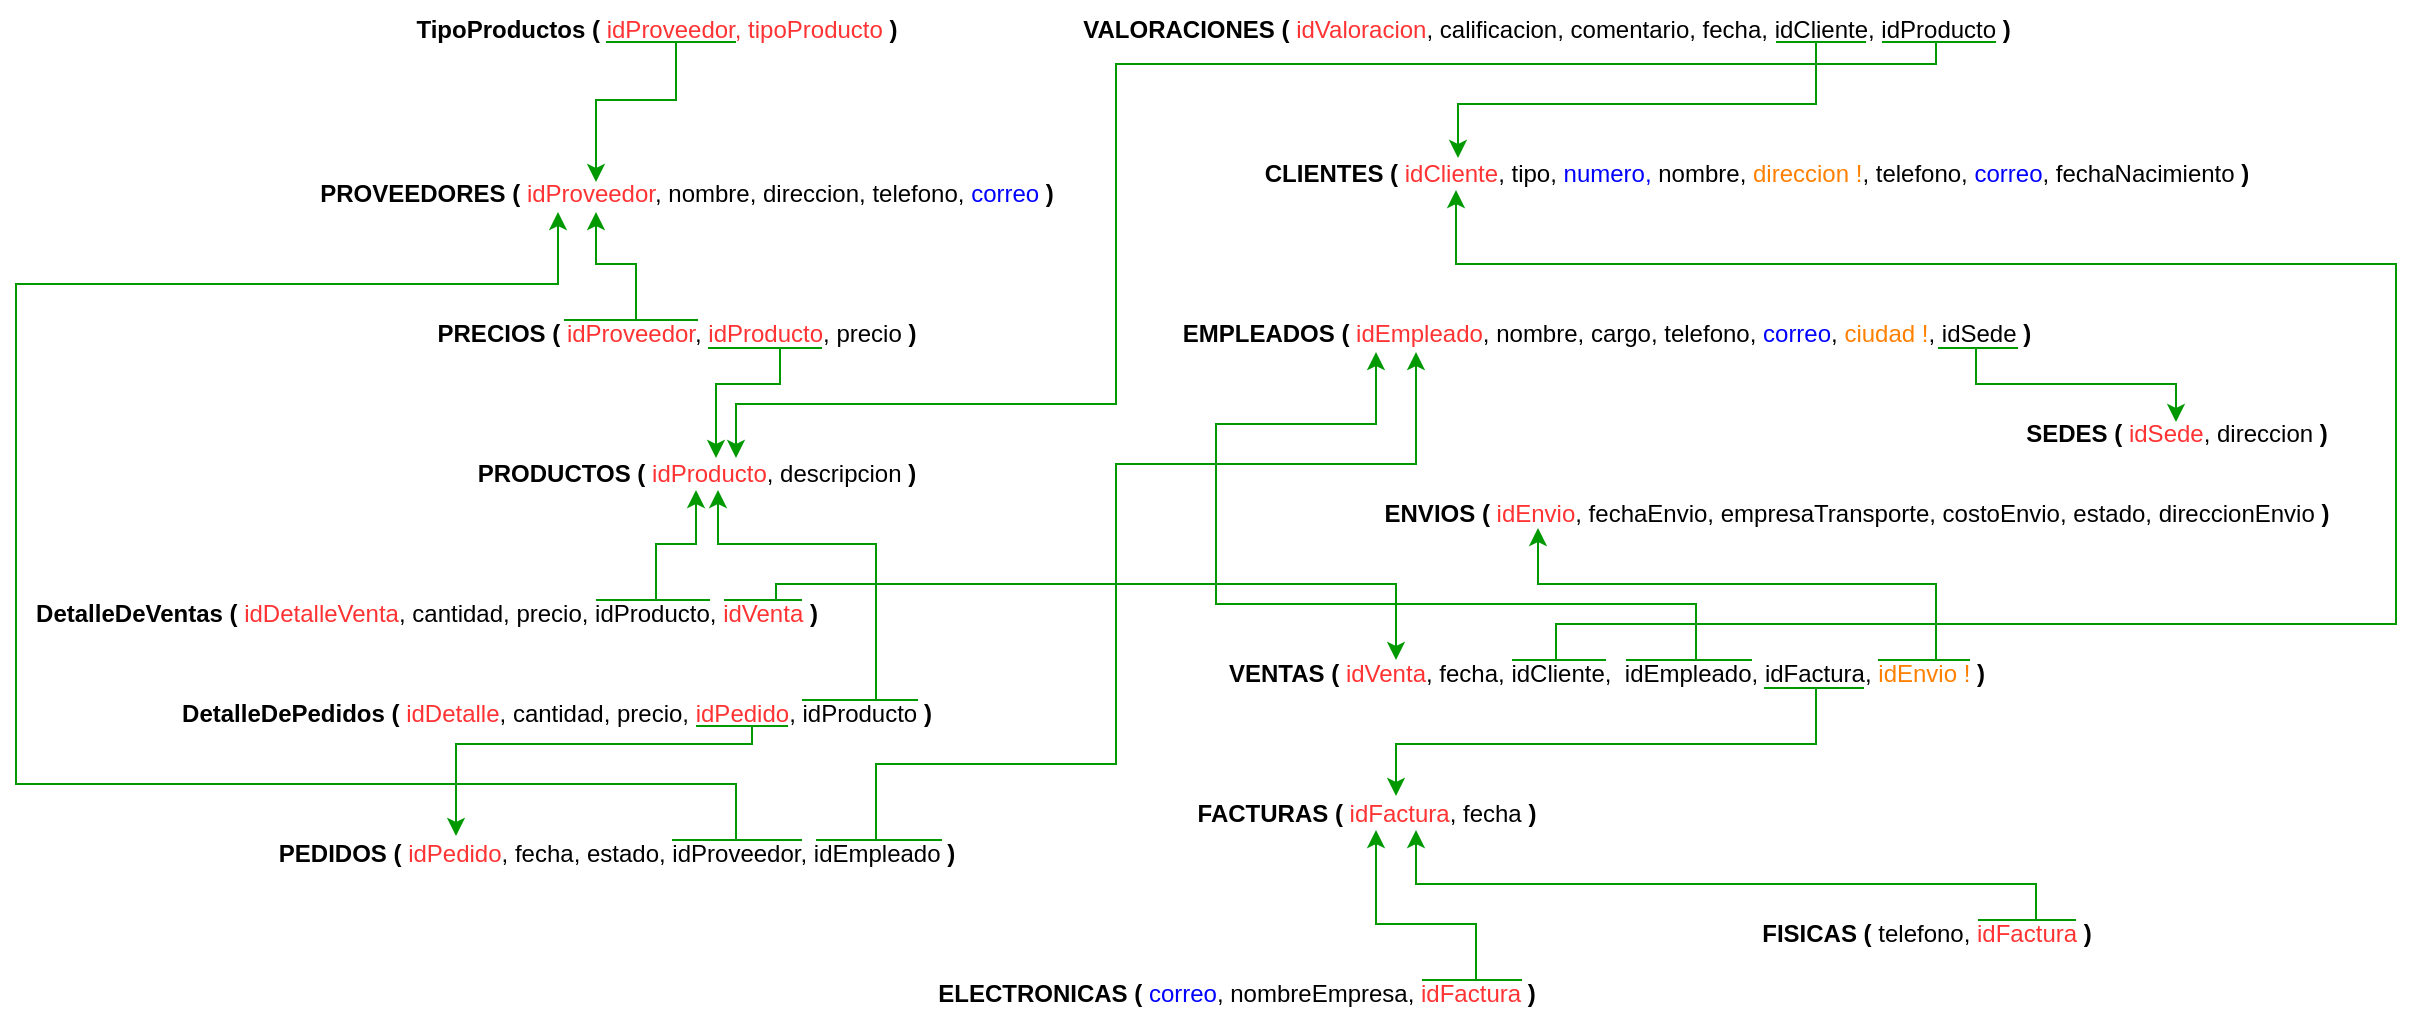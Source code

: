 <mxfile version="26.2.9">
  <diagram name="Page-1" id="a6hCzc8yaD9OQVKGl5Rp">
    <mxGraphModel dx="2327" dy="671" grid="1" gridSize="10" guides="1" tooltips="1" connect="1" arrows="1" fold="1" page="1" pageScale="1" pageWidth="827" pageHeight="1169" math="0" shadow="0">
      <root>
        <mxCell id="0" />
        <mxCell id="1" parent="0" />
        <mxCell id="bGmUU4ZswMITXSUrsaft-55" value="&lt;b&gt;PROVEEDORES ( &lt;/b&gt;&lt;font style=&quot;color: rgb(255, 51, 51);&quot;&gt;idProveedor&lt;/font&gt;, nombre, direccion, telefono, &lt;font style=&quot;color: rgb(0, 0, 255);&quot;&gt;correo&lt;/font&gt;&lt;b&gt;&amp;nbsp;)&lt;/b&gt;" style="text;html=1;align=center;verticalAlign=middle;resizable=0;points=[];autosize=1;" parent="1" vertex="1">
          <mxGeometry x="30" y="310" width="390" height="30" as="geometry" />
        </mxCell>
        <mxCell id="bGmUU4ZswMITXSUrsaft-56" value="&lt;b&gt;PRODUCTOS ( &lt;/b&gt;&lt;font style=&quot;color: rgb(255, 51, 51);&quot;&gt;i&lt;/font&gt;&lt;font style=&quot;color: rgb(255, 51, 51);&quot;&gt;dProducto&lt;/font&gt;, descripcion&lt;b&gt;&amp;nbsp;)&lt;/b&gt;" style="text;html=1;align=center;verticalAlign=middle;resizable=0;points=[];autosize=1;" parent="1" vertex="1">
          <mxGeometry x="110" y="450" width="240" height="30" as="geometry" />
        </mxCell>
        <mxCell id="bGmUU4ZswMITXSUrsaft-57" style="edgeStyle=orthogonalEdgeStyle;rounded=0;orthogonalLoop=1;jettySize=auto;html=1;strokeColor=#009900;" parent="1" edge="1">
          <mxGeometry relative="1" as="geometry">
            <mxPoint x="240" y="457" as="targetPoint" />
            <mxPoint x="272" y="402" as="sourcePoint" />
            <Array as="points">
              <mxPoint x="272" y="420" />
              <mxPoint x="240" y="420" />
            </Array>
          </mxGeometry>
        </mxCell>
        <mxCell id="bGmUU4ZswMITXSUrsaft-58" style="edgeStyle=orthogonalEdgeStyle;rounded=0;orthogonalLoop=1;jettySize=auto;html=1;strokeColor=#009900;" parent="1" edge="1">
          <mxGeometry relative="1" as="geometry">
            <mxPoint x="180" y="334" as="targetPoint" />
            <mxPoint x="200" y="388" as="sourcePoint" />
            <Array as="points">
              <mxPoint x="200" y="360" />
              <mxPoint x="180" y="360" />
            </Array>
          </mxGeometry>
        </mxCell>
        <mxCell id="bGmUU4ZswMITXSUrsaft-59" value="&lt;b&gt;PRECIOS ( &lt;/b&gt;&lt;font style=&quot;color: rgb(255, 51, 51);&quot;&gt;idProveedor&lt;/font&gt;, &lt;font style=&quot;color: rgb(255, 51, 51);&quot;&gt;idProducto&lt;/font&gt;, precio&lt;b&gt;&amp;nbsp;)&lt;/b&gt;" style="text;html=1;align=center;verticalAlign=middle;resizable=0;points=[];autosize=1;" parent="1" vertex="1">
          <mxGeometry x="90" y="380" width="260" height="30" as="geometry" />
        </mxCell>
        <mxCell id="bGmUU4ZswMITXSUrsaft-60" style="edgeStyle=orthogonalEdgeStyle;rounded=0;orthogonalLoop=1;jettySize=auto;html=1;strokeColor=#009900;" parent="1" edge="1">
          <mxGeometry relative="1" as="geometry">
            <mxPoint x="110" y="646" as="targetPoint" />
            <mxPoint x="258" y="591" as="sourcePoint" />
            <Array as="points">
              <mxPoint x="258" y="600" />
              <mxPoint x="110" y="600" />
            </Array>
          </mxGeometry>
        </mxCell>
        <mxCell id="bGmUU4ZswMITXSUrsaft-61" style="edgeStyle=orthogonalEdgeStyle;rounded=0;orthogonalLoop=1;jettySize=auto;html=1;strokeColor=#009900;" parent="1" edge="1">
          <mxGeometry relative="1" as="geometry">
            <mxPoint x="241" y="473" as="targetPoint" />
            <mxPoint x="320" y="578" as="sourcePoint" />
            <Array as="points">
              <mxPoint x="320" y="528" />
              <mxPoint x="320" y="500" />
              <mxPoint x="241" y="500" />
            </Array>
          </mxGeometry>
        </mxCell>
        <mxCell id="bGmUU4ZswMITXSUrsaft-62" value="&lt;b&gt;DetalleDePedidos ( &lt;/b&gt;&lt;font style=&quot;color: rgb(255, 51, 51);&quot;&gt;idDetalle&lt;/font&gt;, cantidad, precio, &lt;font style=&quot;color: rgb(255, 51, 51);&quot;&gt;idPedido&lt;/font&gt;, idProducto&lt;b&gt;&amp;nbsp;)&lt;/b&gt;" style="text;html=1;align=center;verticalAlign=middle;resizable=0;points=[];autosize=1;" parent="1" vertex="1">
          <mxGeometry x="-40" y="570" width="400" height="30" as="geometry" />
        </mxCell>
        <mxCell id="bGmUU4ZswMITXSUrsaft-63" style="edgeStyle=orthogonalEdgeStyle;rounded=0;orthogonalLoop=1;jettySize=auto;html=1;strokeColor=#009900;" parent="1" edge="1">
          <mxGeometry relative="1" as="geometry">
            <mxPoint x="161" y="334" as="targetPoint" />
            <mxPoint x="250" y="648" as="sourcePoint" />
            <Array as="points">
              <mxPoint x="250" y="620" />
              <mxPoint x="-110" y="620" />
              <mxPoint x="-110" y="370" />
              <mxPoint x="161" y="370" />
            </Array>
          </mxGeometry>
        </mxCell>
        <mxCell id="bGmUU4ZswMITXSUrsaft-64" style="edgeStyle=orthogonalEdgeStyle;rounded=0;orthogonalLoop=1;jettySize=auto;html=1;strokeColor=#009900;" parent="1" edge="1">
          <mxGeometry relative="1" as="geometry">
            <mxPoint x="590" y="404" as="targetPoint" />
            <mxPoint x="320" y="648" as="sourcePoint" />
            <Array as="points">
              <mxPoint x="320" y="610" />
              <mxPoint x="440" y="610" />
              <mxPoint x="440" y="460" />
              <mxPoint x="590" y="460" />
            </Array>
          </mxGeometry>
        </mxCell>
        <mxCell id="bGmUU4ZswMITXSUrsaft-65" value="&lt;b&gt;PEDIDOS ( &lt;/b&gt;&lt;font style=&quot;color: rgb(255, 51, 51);&quot;&gt;idPedido&lt;/font&gt;, fecha, estado, idProveedor, idEmpleado&lt;b&gt; )&lt;/b&gt;" style="text;html=1;align=center;verticalAlign=middle;resizable=0;points=[];autosize=1;" parent="1" vertex="1">
          <mxGeometry x="10" y="640" width="360" height="30" as="geometry" />
        </mxCell>
        <mxCell id="bGmUU4ZswMITXSUrsaft-66" style="edgeStyle=orthogonalEdgeStyle;rounded=0;orthogonalLoop=1;jettySize=auto;html=1;strokeColor=#009900;" parent="1" edge="1">
          <mxGeometry relative="1" as="geometry">
            <mxPoint x="230" y="473" as="targetPoint" />
            <mxPoint x="210" y="528" as="sourcePoint" />
            <Array as="points">
              <mxPoint x="210" y="500" />
              <mxPoint x="230" y="500" />
            </Array>
          </mxGeometry>
        </mxCell>
        <mxCell id="bGmUU4ZswMITXSUrsaft-67" style="edgeStyle=orthogonalEdgeStyle;rounded=0;orthogonalLoop=1;jettySize=auto;html=1;strokeColor=#009900;" parent="1" edge="1">
          <mxGeometry relative="1" as="geometry">
            <mxPoint x="580" y="558" as="targetPoint" />
            <mxPoint x="270" y="528" as="sourcePoint" />
            <Array as="points">
              <mxPoint x="270" y="520" />
              <mxPoint x="580" y="520" />
            </Array>
          </mxGeometry>
        </mxCell>
        <mxCell id="bGmUU4ZswMITXSUrsaft-69" value="&lt;b&gt;DetalleDeVentas ( &lt;/b&gt;&lt;font style=&quot;color: rgb(255, 51, 51);&quot;&gt;idDetalleVenta&lt;/font&gt;, cantidad, precio, idProducto, &lt;font style=&quot;color: rgb(255, 51, 51);&quot;&gt;idVenta&lt;/font&gt;&lt;b&gt;&amp;nbsp;)&lt;/b&gt;" style="text;html=1;align=center;verticalAlign=middle;resizable=0;points=[];autosize=1;" parent="1" vertex="1">
          <mxGeometry x="-110" y="520" width="410" height="30" as="geometry" />
        </mxCell>
        <mxCell id="bGmUU4ZswMITXSUrsaft-70" style="edgeStyle=orthogonalEdgeStyle;rounded=0;orthogonalLoop=1;jettySize=auto;html=1;strokeColor=#009900;" parent="1" edge="1">
          <mxGeometry relative="1" as="geometry">
            <mxPoint x="610" y="323" as="targetPoint" />
            <mxPoint x="660" y="558" as="sourcePoint" />
            <Array as="points">
              <mxPoint x="660" y="540" />
              <mxPoint x="1080" y="540" />
              <mxPoint x="1080" y="360" />
              <mxPoint x="610" y="360" />
            </Array>
          </mxGeometry>
        </mxCell>
        <mxCell id="bGmUU4ZswMITXSUrsaft-71" style="edgeStyle=orthogonalEdgeStyle;rounded=0;orthogonalLoop=1;jettySize=auto;html=1;strokeColor=#009900;" parent="1" edge="1">
          <mxGeometry relative="1" as="geometry">
            <mxPoint x="570" y="404" as="targetPoint" />
            <mxPoint x="730" y="558" as="sourcePoint" />
            <Array as="points">
              <mxPoint x="730" y="530" />
              <mxPoint x="490" y="530" />
              <mxPoint x="490" y="440" />
              <mxPoint x="570" y="440" />
            </Array>
          </mxGeometry>
        </mxCell>
        <mxCell id="bGmUU4ZswMITXSUrsaft-72" style="edgeStyle=orthogonalEdgeStyle;rounded=0;orthogonalLoop=1;jettySize=auto;html=1;strokeColor=#009900;" parent="1" edge="1">
          <mxGeometry relative="1" as="geometry">
            <mxPoint x="580" y="626" as="targetPoint" />
            <mxPoint x="790" y="572" as="sourcePoint" />
            <Array as="points">
              <mxPoint x="790" y="600" />
              <mxPoint x="580" y="600" />
            </Array>
          </mxGeometry>
        </mxCell>
        <mxCell id="bGmUU4ZswMITXSUrsaft-73" style="edgeStyle=orthogonalEdgeStyle;rounded=0;orthogonalLoop=1;jettySize=auto;html=1;strokeColor=#009900;" parent="1" edge="1">
          <mxGeometry relative="1" as="geometry">
            <mxPoint x="651" y="492" as="targetPoint" />
            <mxPoint x="850" y="558" as="sourcePoint" />
            <Array as="points">
              <mxPoint x="850" y="520" />
              <mxPoint x="651" y="520" />
            </Array>
          </mxGeometry>
        </mxCell>
        <mxCell id="bGmUU4ZswMITXSUrsaft-74" value="&lt;b&gt;VENTAS (&lt;font style=&quot;color: rgb(255, 51, 51);&quot;&gt; &lt;/font&gt;&lt;/b&gt;&lt;font style=&quot;color: rgb(255, 51, 51);&quot;&gt;idVenta&lt;/font&gt;, fecha, idCliente,&amp;nbsp;&lt;b&gt;&amp;nbsp;&lt;/b&gt;idEmpleado, idFactura,&lt;font style=&quot;color: rgb(255, 128, 0);&quot;&gt; idEnvio !&amp;nbsp;&lt;/font&gt;&lt;b&gt;)&lt;/b&gt;" style="text;html=1;align=center;verticalAlign=middle;resizable=0;points=[];autosize=1;" parent="1" vertex="1">
          <mxGeometry x="485" y="550" width="400" height="30" as="geometry" />
        </mxCell>
        <mxCell id="bGmUU4ZswMITXSUrsaft-75" value="&lt;b&gt;CLIENTES ( &lt;/b&gt;&lt;font style=&quot;color: rgb(255, 51, 51);&quot;&gt;idCliente&lt;/font&gt;, tipo, &lt;font style=&quot;color: rgb(0, 0, 255);&quot;&gt;numero,&amp;nbsp;&lt;/font&gt;nombre, &lt;font style=&quot;color: rgb(255, 128, 0);&quot;&gt;direccion !&lt;/font&gt;, telefono, &lt;font style=&quot;color: rgb(0, 0, 255);&quot;&gt;correo&lt;/font&gt;, fechaNacimiento&lt;b&gt;&amp;nbsp;)&lt;/b&gt;" style="text;html=1;align=center;verticalAlign=middle;resizable=0;points=[];autosize=1;" parent="1" vertex="1">
          <mxGeometry x="500" y="300" width="520" height="30" as="geometry" />
        </mxCell>
        <mxCell id="bGmUU4ZswMITXSUrsaft-76" value="&lt;b&gt;ENVIOS ( &lt;/b&gt;&lt;font style=&quot;color: rgb(255, 51, 51);&quot;&gt;idEnvio&lt;/font&gt;, fechaEnvio, empresaTransporte, costoEnvio, estado, direccionEnvio&lt;b&gt;&amp;nbsp;)&lt;/b&gt;" style="text;html=1;align=center;verticalAlign=middle;resizable=0;points=[];autosize=1;" parent="1" vertex="1">
          <mxGeometry x="560" y="470" width="500" height="30" as="geometry" />
        </mxCell>
        <mxCell id="bGmUU4ZswMITXSUrsaft-77" value="&lt;b&gt;FACTURAS ( &lt;/b&gt;&lt;font style=&quot;color: rgb(255, 51, 51);&quot;&gt;idFactura&lt;/font&gt;, fecha&lt;b&gt;&amp;nbsp;)&lt;/b&gt;" style="text;html=1;align=center;verticalAlign=middle;resizable=0;points=[];autosize=1;strokeColor=none;fillColor=none;" parent="1" vertex="1">
          <mxGeometry x="470" y="620" width="190" height="30" as="geometry" />
        </mxCell>
        <mxCell id="bGmUU4ZswMITXSUrsaft-78" style="edgeStyle=orthogonalEdgeStyle;rounded=0;orthogonalLoop=1;jettySize=auto;html=1;strokeColor=#009900;" parent="1" edge="1">
          <mxGeometry relative="1" as="geometry">
            <mxPoint x="570" y="643" as="targetPoint" />
            <mxPoint x="620" y="718" as="sourcePoint" />
            <Array as="points">
              <mxPoint x="620" y="690" />
              <mxPoint x="570" y="690" />
            </Array>
          </mxGeometry>
        </mxCell>
        <mxCell id="bGmUU4ZswMITXSUrsaft-79" value="&lt;b&gt;ELECTRONICAS ( &lt;/b&gt;&lt;font style=&quot;color: rgb(0, 0, 255);&quot;&gt;correo&lt;/font&gt;, nombreEmpresa, &lt;font style=&quot;color: rgb(255, 51, 51);&quot;&gt;idFactura&lt;/font&gt;&lt;b&gt;&lt;font style=&quot;color: rgb(255, 51, 51);&quot;&gt; &lt;/font&gt;)&lt;/b&gt;" style="text;html=1;align=center;verticalAlign=middle;resizable=0;points=[];autosize=1;strokeColor=none;fillColor=none;" parent="1" vertex="1">
          <mxGeometry x="340" y="710" width="320" height="30" as="geometry" />
        </mxCell>
        <mxCell id="bGmUU4ZswMITXSUrsaft-80" style="edgeStyle=orthogonalEdgeStyle;rounded=0;orthogonalLoop=1;jettySize=auto;html=1;strokeColor=#009900;" parent="1" edge="1">
          <mxGeometry relative="1" as="geometry">
            <mxPoint x="590" y="643" as="targetPoint" />
            <mxPoint x="900" y="688" as="sourcePoint" />
            <Array as="points">
              <mxPoint x="900" y="670" />
              <mxPoint x="590" y="670" />
              <mxPoint x="590" y="644" />
            </Array>
          </mxGeometry>
        </mxCell>
        <mxCell id="bGmUU4ZswMITXSUrsaft-81" value="&lt;b&gt;FISICAS ( &lt;/b&gt;telefono, &lt;font style=&quot;color: rgb(255, 51, 51);&quot;&gt;idFactura&lt;/font&gt;&lt;b&gt;&amp;nbsp;)&lt;/b&gt;" style="text;html=1;align=center;verticalAlign=middle;resizable=0;points=[];autosize=1;strokeColor=none;fillColor=none;" parent="1" vertex="1">
          <mxGeometry x="750" y="680" width="190" height="30" as="geometry" />
        </mxCell>
        <mxCell id="bGmUU4ZswMITXSUrsaft-82" style="edgeStyle=orthogonalEdgeStyle;rounded=0;orthogonalLoop=1;jettySize=auto;html=1;strokeColor=#009900;" parent="1" edge="1">
          <mxGeometry relative="1" as="geometry">
            <mxPoint x="250.0" y="457" as="targetPoint" />
            <mxPoint x="850" y="249" as="sourcePoint" />
            <Array as="points">
              <mxPoint x="850" y="260" />
              <mxPoint x="440" y="260" />
              <mxPoint x="440" y="430" />
              <mxPoint x="250" y="430" />
            </Array>
          </mxGeometry>
        </mxCell>
        <mxCell id="bGmUU4ZswMITXSUrsaft-83" style="edgeStyle=orthogonalEdgeStyle;rounded=0;orthogonalLoop=1;jettySize=auto;html=1;strokeColor=#009900;" parent="1" edge="1">
          <mxGeometry relative="1" as="geometry">
            <mxPoint x="611" y="307" as="targetPoint" />
            <mxPoint x="790" y="249" as="sourcePoint" />
            <Array as="points">
              <mxPoint x="790" y="280" />
              <mxPoint x="611" y="280" />
              <mxPoint x="611" y="290" />
            </Array>
          </mxGeometry>
        </mxCell>
        <mxCell id="bGmUU4ZswMITXSUrsaft-84" value="&lt;b&gt;VALORACIONES ( &lt;/b&gt;&lt;font style=&quot;color: rgb(255, 51, 51);&quot;&gt;idValoracion&lt;/font&gt;, calificacion, comentario, fecha, idCliente, idProducto&lt;b&gt;&amp;nbsp;)&lt;/b&gt;" style="text;html=1;align=center;verticalAlign=middle;resizable=0;points=[];autosize=1;" parent="1" vertex="1">
          <mxGeometry x="410" y="228" width="490" height="30" as="geometry" />
        </mxCell>
        <mxCell id="bGmUU4ZswMITXSUrsaft-85" style="edgeStyle=orthogonalEdgeStyle;rounded=0;orthogonalLoop=1;jettySize=auto;html=1;strokeColor=#009900;" parent="1" edge="1">
          <mxGeometry relative="1" as="geometry">
            <mxPoint x="970" y="439" as="targetPoint" />
            <mxPoint x="870" y="402" as="sourcePoint" />
            <Array as="points">
              <mxPoint x="870" y="420" />
              <mxPoint x="970" y="420" />
            </Array>
          </mxGeometry>
        </mxCell>
        <mxCell id="bGmUU4ZswMITXSUrsaft-86" value="&lt;b&gt;EMPLEADOS ( &lt;/b&gt;&lt;font style=&quot;color: rgb(255, 51, 51);&quot;&gt;idEmpleado&lt;/font&gt;, nombre, cargo, telefono, &lt;font style=&quot;color: rgb(0, 0, 255);&quot;&gt;correo&lt;/font&gt;, &lt;font style=&quot;color: rgb(255, 128, 0);&quot;&gt;ciudad !&lt;/font&gt;, &lt;font style=&quot;color: rgb(0, 0, 0);&quot;&gt;idSede&lt;/font&gt;&amp;nbsp;&lt;b&gt;)&lt;/b&gt;" style="text;html=1;align=center;verticalAlign=middle;resizable=0;points=[];autosize=1;" parent="1" vertex="1">
          <mxGeometry x="460" y="380" width="450" height="30" as="geometry" />
        </mxCell>
        <mxCell id="bGmUU4ZswMITXSUrsaft-87" value="&lt;b&gt;SEDES ( &lt;/b&gt;&lt;font style=&quot;color: rgb(255, 51, 51);&quot;&gt;idSede&lt;/font&gt;, direccion&lt;b&gt; )&lt;/b&gt;" style="text;html=1;align=center;verticalAlign=middle;resizable=0;points=[];autosize=1;strokeColor=none;fillColor=none;" parent="1" vertex="1">
          <mxGeometry x="885" y="430" width="170" height="30" as="geometry" />
        </mxCell>
        <mxCell id="bGmUU4ZswMITXSUrsaft-88" style="edgeStyle=orthogonalEdgeStyle;rounded=0;orthogonalLoop=1;jettySize=auto;html=1;strokeColor=#009900;" parent="1" edge="1">
          <mxGeometry relative="1" as="geometry">
            <mxPoint x="180" y="319" as="targetPoint" />
            <mxPoint x="220" y="249" as="sourcePoint" />
            <Array as="points">
              <mxPoint x="220" y="278" />
              <mxPoint x="180" y="278" />
            </Array>
          </mxGeometry>
        </mxCell>
        <mxCell id="bGmUU4ZswMITXSUrsaft-89" value="&lt;b&gt;TipoProductos ( &lt;/b&gt;&lt;font style=&quot;color: rgb(255, 51, 51);&quot;&gt;idProveedor, tipoProducto&lt;/font&gt;&lt;b&gt;&lt;font style=&quot;color: rgb(255, 51, 51);&quot;&gt;&amp;nbsp;&lt;/font&gt;)&lt;/b&gt;" style="text;html=1;align=center;verticalAlign=middle;resizable=0;points=[];autosize=1;" parent="1" vertex="1">
          <mxGeometry x="80" y="228" width="260" height="30" as="geometry" />
        </mxCell>
        <mxCell id="bGmUU4ZswMITXSUrsaft-90" value="" style="endArrow=none;html=1;rounded=0;strokeColor=#009900;" parent="1" edge="1">
          <mxGeometry width="50" height="50" relative="1" as="geometry">
            <mxPoint x="164" y="388" as="sourcePoint" />
            <mxPoint x="231" y="388" as="targetPoint" />
          </mxGeometry>
        </mxCell>
        <mxCell id="bGmUU4ZswMITXSUrsaft-91" value="" style="endArrow=none;html=1;rounded=0;strokeColor=#009900;" parent="1" edge="1">
          <mxGeometry width="50" height="50" relative="1" as="geometry">
            <mxPoint x="236" y="402" as="sourcePoint" />
            <mxPoint x="293" y="402" as="targetPoint" />
          </mxGeometry>
        </mxCell>
        <mxCell id="bGmUU4ZswMITXSUrsaft-92" value="" style="endArrow=none;html=1;rounded=0;strokeColor=#009900;" parent="1" edge="1">
          <mxGeometry width="50" height="50" relative="1" as="geometry">
            <mxPoint x="185" y="249" as="sourcePoint" />
            <mxPoint x="250" y="249" as="targetPoint" />
          </mxGeometry>
        </mxCell>
        <mxCell id="bGmUU4ZswMITXSUrsaft-93" value="" style="endArrow=none;html=1;rounded=0;strokeColor=#009900;" parent="1" edge="1">
          <mxGeometry width="50" height="50" relative="1" as="geometry">
            <mxPoint x="230" y="591" as="sourcePoint" />
            <mxPoint x="276" y="591" as="targetPoint" />
          </mxGeometry>
        </mxCell>
        <mxCell id="bGmUU4ZswMITXSUrsaft-94" value="" style="endArrow=none;html=1;rounded=0;strokeColor=#009900;" parent="1" edge="1">
          <mxGeometry width="50" height="50" relative="1" as="geometry">
            <mxPoint x="283" y="578" as="sourcePoint" />
            <mxPoint x="341" y="578" as="targetPoint" />
          </mxGeometry>
        </mxCell>
        <mxCell id="bGmUU4ZswMITXSUrsaft-95" value="" style="endArrow=none;html=1;rounded=0;strokeColor=#009900;" parent="1" edge="1">
          <mxGeometry width="50" height="50" relative="1" as="geometry">
            <mxPoint x="218" y="648" as="sourcePoint" />
            <mxPoint x="283" y="648" as="targetPoint" />
          </mxGeometry>
        </mxCell>
        <mxCell id="bGmUU4ZswMITXSUrsaft-96" value="" style="endArrow=none;html=1;rounded=0;strokeColor=#009900;" parent="1" edge="1">
          <mxGeometry width="50" height="50" relative="1" as="geometry">
            <mxPoint x="290" y="648" as="sourcePoint" />
            <mxPoint x="353" y="648" as="targetPoint" />
          </mxGeometry>
        </mxCell>
        <mxCell id="bGmUU4ZswMITXSUrsaft-97" value="" style="endArrow=none;html=1;rounded=0;strokeColor=#009900;" parent="1" edge="1">
          <mxGeometry width="50" height="50" relative="1" as="geometry">
            <mxPoint x="180" y="528" as="sourcePoint" />
            <mxPoint x="237" y="528" as="targetPoint" />
          </mxGeometry>
        </mxCell>
        <mxCell id="bGmUU4ZswMITXSUrsaft-98" value="" style="endArrow=none;html=1;rounded=0;strokeColor=#009900;" parent="1" edge="1">
          <mxGeometry width="50" height="50" relative="1" as="geometry">
            <mxPoint x="244" y="528" as="sourcePoint" />
            <mxPoint x="283" y="528" as="targetPoint" />
          </mxGeometry>
        </mxCell>
        <mxCell id="bGmUU4ZswMITXSUrsaft-99" value="" style="endArrow=none;html=1;rounded=0;strokeColor=#009900;" parent="1" edge="1">
          <mxGeometry width="50" height="50" relative="1" as="geometry">
            <mxPoint x="638" y="558" as="sourcePoint" />
            <mxPoint x="685" y="558" as="targetPoint" />
          </mxGeometry>
        </mxCell>
        <mxCell id="bGmUU4ZswMITXSUrsaft-100" value="" style="endArrow=none;html=1;rounded=0;strokeColor=#009900;" parent="1" edge="1">
          <mxGeometry width="50" height="50" relative="1" as="geometry">
            <mxPoint x="695" y="558" as="sourcePoint" />
            <mxPoint x="758" y="558" as="targetPoint" />
          </mxGeometry>
        </mxCell>
        <mxCell id="bGmUU4ZswMITXSUrsaft-101" value="" style="endArrow=none;html=1;rounded=0;strokeColor=#009900;" parent="1" edge="1">
          <mxGeometry width="50" height="50" relative="1" as="geometry">
            <mxPoint x="764" y="572" as="sourcePoint" />
            <mxPoint x="814" y="572" as="targetPoint" />
          </mxGeometry>
        </mxCell>
        <mxCell id="bGmUU4ZswMITXSUrsaft-102" value="" style="endArrow=none;html=1;rounded=0;strokeColor=#009900;" parent="1" edge="1">
          <mxGeometry width="50" height="50" relative="1" as="geometry">
            <mxPoint x="821" y="558" as="sourcePoint" />
            <mxPoint x="867" y="558" as="targetPoint" />
          </mxGeometry>
        </mxCell>
        <mxCell id="bGmUU4ZswMITXSUrsaft-103" value="" style="endArrow=none;html=1;rounded=0;strokeColor=#009900;" parent="1" edge="1">
          <mxGeometry width="50" height="50" relative="1" as="geometry">
            <mxPoint x="871" y="688" as="sourcePoint" />
            <mxPoint x="920" y="688" as="targetPoint" />
          </mxGeometry>
        </mxCell>
        <mxCell id="bGmUU4ZswMITXSUrsaft-104" value="" style="endArrow=none;html=1;rounded=0;strokeColor=#009900;" parent="1" edge="1">
          <mxGeometry width="50" height="50" relative="1" as="geometry">
            <mxPoint x="593" y="718" as="sourcePoint" />
            <mxPoint x="643" y="718" as="targetPoint" />
          </mxGeometry>
        </mxCell>
        <mxCell id="bGmUU4ZswMITXSUrsaft-105" value="" style="endArrow=none;html=1;rounded=0;strokeColor=#009900;" parent="1" edge="1">
          <mxGeometry width="50" height="50" relative="1" as="geometry">
            <mxPoint x="851" y="402" as="sourcePoint" />
            <mxPoint x="891" y="402" as="targetPoint" />
          </mxGeometry>
        </mxCell>
        <mxCell id="bGmUU4ZswMITXSUrsaft-106" value="" style="endArrow=none;html=1;rounded=0;strokeColor=#009900;" parent="1" edge="1">
          <mxGeometry width="50" height="50" relative="1" as="geometry">
            <mxPoint x="823" y="249" as="sourcePoint" />
            <mxPoint x="880" y="249" as="targetPoint" />
          </mxGeometry>
        </mxCell>
        <mxCell id="bGmUU4ZswMITXSUrsaft-107" value="" style="endArrow=none;html=1;rounded=0;strokeColor=#009900;" parent="1" edge="1">
          <mxGeometry width="50" height="50" relative="1" as="geometry">
            <mxPoint x="770" y="249" as="sourcePoint" />
            <mxPoint x="815" y="249" as="targetPoint" />
          </mxGeometry>
        </mxCell>
      </root>
    </mxGraphModel>
  </diagram>
</mxfile>
